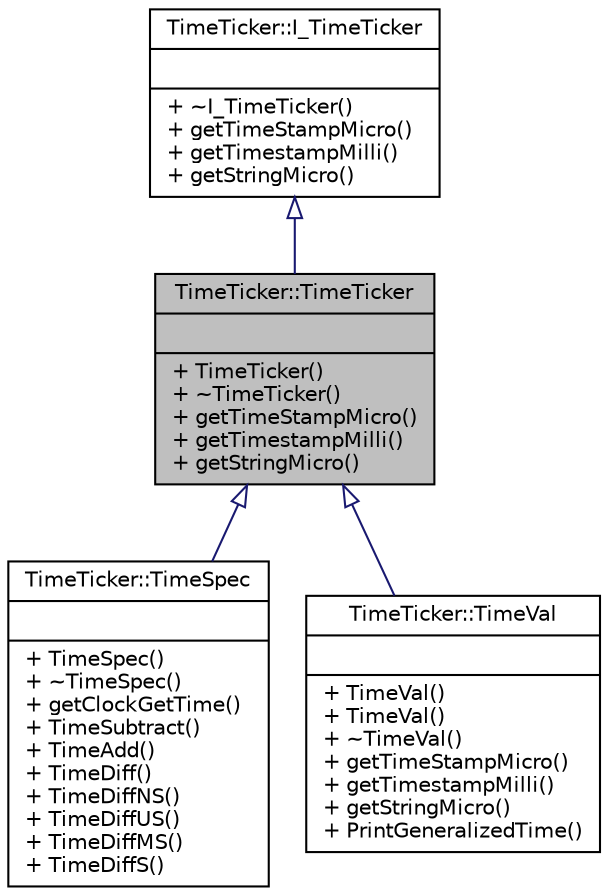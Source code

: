 digraph "TimeTicker::TimeTicker"
{
 // INTERACTIVE_SVG=YES
 // LATEX_PDF_SIZE
  edge [fontname="Helvetica",fontsize="10",labelfontname="Helvetica",labelfontsize="10"];
  node [fontname="Helvetica",fontsize="10",shape=record];
  Node0 [label="{TimeTicker::TimeTicker\n||+ TimeTicker()\l+ ~TimeTicker()\l+ getTimeStampMicro()\l+ getTimestampMilli()\l+ getStringMicro()\l}",height=0.2,width=0.4,color="black", fillcolor="grey75", style="filled", fontcolor="black",tooltip=" "];
  Node1 -> Node0 [dir="back",color="midnightblue",fontsize="10",style="solid",arrowtail="onormal",fontname="Helvetica"];
  Node1 [label="{TimeTicker::I_TimeTicker\n||+ ~I_TimeTicker()\l+ getTimeStampMicro()\l+ getTimestampMilli()\l+ getStringMicro()\l}",height=0.2,width=0.4,color="black", fillcolor="white", style="filled",URL="$d4/d5b/classTimeTicker_1_1I__TimeTicker.html",tooltip=" "];
  Node0 -> Node2 [dir="back",color="midnightblue",fontsize="10",style="solid",arrowtail="onormal",fontname="Helvetica"];
  Node2 [label="{TimeTicker::TimeSpec\n||+ TimeSpec()\l+ ~TimeSpec()\l+ getClockGetTime()\l+ TimeSubtract()\l+ TimeAdd()\l+ TimeDiff()\l+ TimeDiffNS()\l+ TimeDiffUS()\l+ TimeDiffMS()\l+ TimeDiffS()\l}",height=0.2,width=0.4,color="black", fillcolor="white", style="filled",URL="$df/daf/classTimeTicker_1_1TimeSpec.html",tooltip=" "];
  Node0 -> Node3 [dir="back",color="midnightblue",fontsize="10",style="solid",arrowtail="onormal",fontname="Helvetica"];
  Node3 [label="{TimeTicker::TimeVal\n||+ TimeVal()\l+ TimeVal()\l+ ~TimeVal()\l+ getTimeStampMicro()\l+ getTimestampMilli()\l+ getStringMicro()\l+ PrintGeneralizedTime()\l}",height=0.2,width=0.4,color="black", fillcolor="white", style="filled",URL="$db/d63/classTimeTicker_1_1TimeVal.html",tooltip=" "];
}
